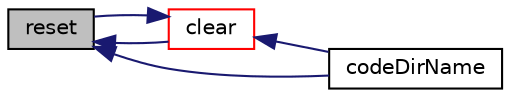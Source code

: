 digraph "reset"
{
  bgcolor="transparent";
  edge [fontname="Helvetica",fontsize="10",labelfontname="Helvetica",labelfontsize="10"];
  node [fontname="Helvetica",fontsize="10",shape=record];
  rankdir="LR";
  Node1 [label="reset",height=0.2,width=0.4,color="black", fillcolor="grey75", style="filled", fontcolor="black"];
  Node1 -> Node2 [dir="back",color="midnightblue",fontsize="10",style="solid",fontname="Helvetica"];
  Node2 [label="clear",height=0.2,width=0.4,color="red",URL="$a00606.html#ac8bb3912a3ce86b15842e79d0b421204",tooltip="Clear files and variables. "];
  Node2 -> Node3 [dir="back",color="midnightblue",fontsize="10",style="solid",fontname="Helvetica"];
  Node3 [label="codeDirName",height=0.2,width=0.4,color="black",URL="$a00606.html#a9dde26399656a693ab209ee4a0eece6a",tooltip="Return the code-dirname. "];
  Node2 -> Node1 [dir="back",color="midnightblue",fontsize="10",style="solid",fontname="Helvetica"];
  Node1 -> Node3 [dir="back",color="midnightblue",fontsize="10",style="solid",fontname="Helvetica"];
}
